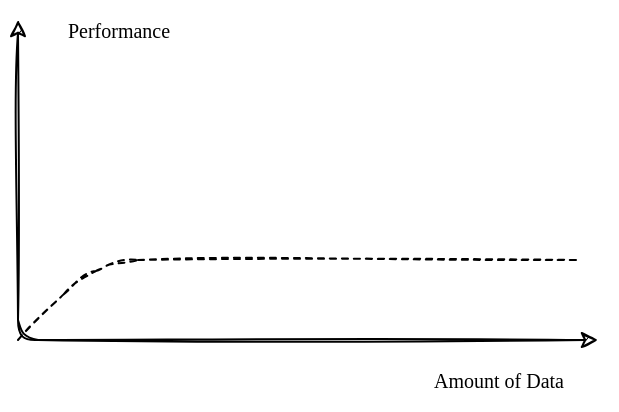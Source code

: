 <mxfile scale="3" border="0">
    <diagram id="GoRSr83DgN885mMEOp3Y" name="3.Scale drives deep learning progress">
        <mxGraphModel dx="536" dy="381" grid="1" gridSize="10" guides="1" tooltips="1" connect="1" arrows="1" fold="1" page="1" pageScale="1" pageWidth="700" pageHeight="1000" math="0" shadow="0">
            <root>
                <mxCell id="0"/>
                <mxCell id="1" parent="0"/>
                <mxCell id="_g5_nOP7CmMaXydkHljt-1" value="" style="endArrow=classic;startArrow=classic;html=1;sketch=1;fontFamily=Comic Sans MS;fontSize=10;" edge="1" parent="1">
                    <mxGeometry width="50" height="50" relative="1" as="geometry">
                        <mxPoint x="490" y="320" as="sourcePoint"/>
                        <mxPoint x="200" y="160" as="targetPoint"/>
                        <Array as="points">
                            <mxPoint x="200" y="320"/>
                        </Array>
                    </mxGeometry>
                </mxCell>
                <mxCell id="_g5_nOP7CmMaXydkHljt-2" value="" style="endArrow=none;html=1;dashed=1;sketch=1;fontFamily=Comic Sans MS;fontSize=10;" edge="1" parent="1">
                    <mxGeometry width="50" height="50" relative="1" as="geometry">
                        <mxPoint x="200" y="320" as="sourcePoint"/>
                        <mxPoint x="480" y="280" as="targetPoint"/>
                        <Array as="points">
                            <mxPoint x="230" y="290"/>
                            <mxPoint x="250" y="280"/>
                        </Array>
                    </mxGeometry>
                </mxCell>
                <mxCell id="_g5_nOP7CmMaXydkHljt-3" value="Amount of Data" style="text;html=1;align=center;verticalAlign=middle;resizable=0;points=[];autosize=1;strokeColor=none;fillColor=none;fontSize=10;fontFamily=Comic Sans MS;" vertex="1" parent="1">
                    <mxGeometry x="390" y="325" width="100" height="30" as="geometry"/>
                </mxCell>
                <mxCell id="_g5_nOP7CmMaXydkHljt-4" value="Performance" style="text;html=1;align=center;verticalAlign=middle;resizable=0;points=[];autosize=1;strokeColor=none;fillColor=none;fontSize=10;fontFamily=Comic Sans MS;" vertex="1" parent="1">
                    <mxGeometry x="210" y="150" width="80" height="30" as="geometry"/>
                </mxCell>
            </root>
        </mxGraphModel>
    </diagram>
    <diagram id="cM2-RDbuX4fXbJVQTADO" name="1.1_housing-price-prdiction">
        <mxGraphModel dx="884" dy="1628" grid="1" gridSize="10" guides="1" tooltips="1" connect="1" arrows="1" fold="1" page="1" pageScale="1" pageWidth="700" pageHeight="1000" math="0" shadow="0">
            <root>
                <mxCell id="0"/>
                <mxCell id="1" parent="0"/>
                <mxCell id="14" value="size ---&amp;gt; ⭕️ ---&amp;gt; price" style="text;html=1;align=center;verticalAlign=middle;resizable=0;points=[];autosize=1;strokeColor=#666666;fillColor=#f5f5f5;fontFamily=Comic Sans MS;fontColor=#333333;glass=0;rounded=1;shadow=1;" vertex="1" parent="1">
                    <mxGeometry x="235" y="150" width="140" height="30" as="geometry"/>
                </mxCell>
                <mxCell id="15" value="&quot;neuron&quot;" style="text;html=1;align=center;verticalAlign=middle;resizable=0;points=[];autosize=1;strokeColor=#b85450;fillColor=#f8cecc;fontFamily=Comic Sans MS;rounded=1;glass=0;shadow=1;" vertex="1" parent="1">
                    <mxGeometry x="270" y="100" width="70" height="30" as="geometry"/>
                </mxCell>
                <mxCell id="16" value="" style="endArrow=classic;html=1;sketch=1;fontFamily=Comic Sans MS;" edge="1" parent="1" source="15" target="14">
                    <mxGeometry width="50" height="50" relative="1" as="geometry">
                        <mxPoint x="215" y="230" as="sourcePoint"/>
                        <mxPoint x="265" y="180" as="targetPoint"/>
                    </mxGeometry>
                </mxCell>
                <mxCell id="24" value="✖️ N 🟰&amp;nbsp;" style="text;html=1;align=center;verticalAlign=middle;resizable=0;points=[];autosize=1;strokeColor=none;fillColor=none;fontFamily=Comic Sans MS;" vertex="1" parent="1">
                    <mxGeometry x="375" y="100" width="70" height="30" as="geometry"/>
                </mxCell>
                <mxCell id="26" value="&quot;neural Network&quot;" style="text;html=1;align=center;verticalAlign=middle;resizable=0;points=[];autosize=1;strokeColor=#b85450;fillColor=#f8cecc;fontFamily=Comic Sans MS;rounded=1;glass=0;shadow=1;" vertex="1" parent="1">
                    <mxGeometry x="445" y="100" width="120" height="30" as="geometry"/>
                </mxCell>
                <mxCell id="51" value="" style="group" vertex="1" connectable="0" parent="1">
                    <mxGeometry x="390" y="150" width="380" height="130" as="geometry"/>
                </mxCell>
                <mxCell id="27" value="" style="rounded=1;whiteSpace=wrap;html=1;shadow=1;glass=0;sketch=0;fontFamily=Comic Sans MS;fillColor=#f5f5f5;fontColor=#333333;strokeColor=#666666;" vertex="1" parent="51">
                    <mxGeometry width="380.0" height="130" as="geometry"/>
                </mxCell>
                <mxCell id="50" value="" style="group" vertex="1" connectable="0" parent="51">
                    <mxGeometry y="10" width="362.727" height="110" as="geometry"/>
                </mxCell>
                <mxCell id="28" value="&lt;font style=&quot;font-size: 10px;&quot;&gt;size&lt;br&gt;&lt;br&gt;#bedrooms&lt;br&gt;&lt;br&gt;zip code&lt;br&gt;&lt;br&gt;wealth&lt;/font&gt;" style="text;html=1;align=center;verticalAlign=middle;resizable=0;points=[];autosize=1;strokeColor=#b46504;fillColor=#fad7ac;fontFamily=Comic Sans MS;shadow=1;rounded=1;" vertex="1" parent="50">
                    <mxGeometry x="29.524" width="80" height="110" as="geometry"/>
                </mxCell>
                <mxCell id="29" value="" style="ellipse;whiteSpace=wrap;html=1;aspect=fixed;rounded=1;shadow=1;glass=0;sketch=0;fontFamily=Comic Sans MS;fillColor=#fad9d5;strokeColor=#ae4132;" vertex="1" parent="50">
                    <mxGeometry x="143.404" y="45" width="13.319" height="13.319" as="geometry"/>
                </mxCell>
                <mxCell id="30" value="" style="ellipse;whiteSpace=wrap;html=1;aspect=fixed;rounded=1;shadow=1;glass=0;sketch=0;fontFamily=Comic Sans MS;fillColor=#fad9d5;strokeColor=#ae4132;" vertex="1" parent="50">
                    <mxGeometry x="143.404" y="20" width="13.319" height="13.319" as="geometry"/>
                </mxCell>
                <mxCell id="32" value="" style="ellipse;whiteSpace=wrap;html=1;aspect=fixed;rounded=1;shadow=1;glass=0;sketch=0;fontFamily=Comic Sans MS;fillColor=#fad9d5;strokeColor=#ae4132;" vertex="1" parent="50">
                    <mxGeometry x="143.404" y="70" width="13.319" height="13.319" as="geometry"/>
                </mxCell>
                <mxCell id="33" value="" style="endArrow=classic;html=1;sketch=1;fontFamily=Comic Sans MS;exitX=0.99;exitY=0.08;exitDx=0;exitDy=0;exitPerimeter=0;entryX=0;entryY=0.5;entryDx=0;entryDy=0;" edge="1" parent="50" source="28" target="30">
                    <mxGeometry width="50" height="50" relative="1" as="geometry">
                        <mxPoint x="126.533" y="-10" as="sourcePoint"/>
                        <mxPoint x="143.404" y="-30" as="targetPoint"/>
                    </mxGeometry>
                </mxCell>
                <mxCell id="34" value="" style="endArrow=classic;html=1;sketch=1;fontFamily=Comic Sans MS;exitX=0.998;exitY=0.382;exitDx=0;exitDy=0;exitPerimeter=0;" edge="1" parent="50" source="28">
                    <mxGeometry width="50" height="50" relative="1" as="geometry">
                        <mxPoint x="108.903" y="18.8" as="sourcePoint"/>
                        <mxPoint x="143.404" y="30" as="targetPoint"/>
                    </mxGeometry>
                </mxCell>
                <mxCell id="35" value="" style="endArrow=classic;html=1;sketch=1;fontFamily=Comic Sans MS;exitX=1.002;exitY=0.636;exitDx=0;exitDy=0;exitPerimeter=0;entryX=0;entryY=0.5;entryDx=0;entryDy=0;" edge="1" parent="50" source="28" target="29">
                    <mxGeometry width="50" height="50" relative="1" as="geometry">
                        <mxPoint x="109.51" y="52.02" as="sourcePoint"/>
                        <mxPoint x="151.839" y="40" as="targetPoint"/>
                    </mxGeometry>
                </mxCell>
                <mxCell id="36" value="" style="endArrow=classic;html=1;sketch=1;fontFamily=Comic Sans MS;exitX=0.99;exitY=0.636;exitDx=0;exitDy=0;exitPerimeter=0;entryX=0;entryY=0.5;entryDx=0;entryDy=0;" edge="1" parent="50" source="28" target="32">
                    <mxGeometry width="50" height="50" relative="1" as="geometry">
                        <mxPoint x="109.814" y="79.96" as="sourcePoint"/>
                        <mxPoint x="151.839" y="65" as="targetPoint"/>
                    </mxGeometry>
                </mxCell>
                <mxCell id="37" value="" style="endArrow=classic;html=1;sketch=1;fontFamily=Comic Sans MS;exitX=0.994;exitY=0.915;exitDx=0;exitDy=0;exitPerimeter=0;" edge="1" parent="50" source="28">
                    <mxGeometry width="50" height="50" relative="1" as="geometry">
                        <mxPoint x="108.903" y="79.96" as="sourcePoint"/>
                        <mxPoint x="143.404" y="80" as="targetPoint"/>
                    </mxGeometry>
                </mxCell>
                <mxCell id="38" value="" style="ellipse;whiteSpace=wrap;html=1;aspect=fixed;rounded=1;shadow=1;glass=0;sketch=0;fontFamily=Comic Sans MS;fillColor=#fad9d5;strokeColor=#ae4132;" vertex="1" parent="50">
                    <mxGeometry x="236.195" y="45" width="13.319" height="13.319" as="geometry"/>
                </mxCell>
                <mxCell id="39" value="" style="endArrow=classic;html=1;sketch=1;fontFamily=Comic Sans MS;exitX=1;exitY=0.5;exitDx=0;exitDy=0;entryX=0;entryY=0.5;entryDx=0;entryDy=0;" edge="1" parent="50" source="30" target="38">
                    <mxGeometry width="50" height="50" relative="1" as="geometry">
                        <mxPoint x="108.903" y="18.8" as="sourcePoint"/>
                        <mxPoint x="151.839" y="40" as="targetPoint"/>
                    </mxGeometry>
                </mxCell>
                <mxCell id="40" value="&lt;font style=&quot;font-size: 10px;&quot;&gt;family size&lt;/font&gt;" style="text;html=1;align=center;verticalAlign=middle;resizable=0;points=[];autosize=1;strokeColor=none;fillColor=none;fontFamily=Comic Sans MS;" vertex="1" parent="50">
                    <mxGeometry x="172.928" y="10" width="70" height="30" as="geometry"/>
                </mxCell>
                <mxCell id="41" value="" style="endArrow=classic;html=1;sketch=1;fontFamily=Comic Sans MS;exitX=1;exitY=0.5;exitDx=0;exitDy=0;" edge="1" parent="50" source="29">
                    <mxGeometry width="50" height="50" relative="1" as="geometry">
                        <mxPoint x="168.71" y="40" as="sourcePoint"/>
                        <mxPoint x="236.195" y="55" as="targetPoint"/>
                    </mxGeometry>
                </mxCell>
                <mxCell id="42" value="walkability" style="text;html=1;align=center;verticalAlign=middle;resizable=0;points=[];autosize=1;strokeColor=none;fillColor=none;fontSize=10;fontFamily=Comic Sans MS;" vertex="1" parent="50">
                    <mxGeometry x="151.839" y="30" width="70" height="30" as="geometry"/>
                </mxCell>
                <mxCell id="43" value="" style="endArrow=classic;html=1;sketch=1;fontFamily=Comic Sans MS;exitX=1;exitY=0.5;exitDx=0;exitDy=0;entryX=0;entryY=0.5;entryDx=0;entryDy=0;" edge="1" parent="50" source="32" target="38">
                    <mxGeometry width="50" height="50" relative="1" as="geometry">
                        <mxPoint x="104.769" y="18.8" as="sourcePoint"/>
                        <mxPoint x="151.839" y="40" as="targetPoint"/>
                    </mxGeometry>
                </mxCell>
                <mxCell id="44" value="school quality" style="text;html=1;align=center;verticalAlign=middle;resizable=0;points=[];autosize=1;strokeColor=none;fillColor=none;fontSize=10;fontFamily=Comic Sans MS;rounded=1;shadow=1;glass=0;sketch=0;" vertex="1" parent="50">
                    <mxGeometry x="164.493" y="65" width="90" height="30" as="geometry"/>
                </mxCell>
                <mxCell id="46" value="" style="endArrow=classic;html=1;sketch=1;fontFamily=Comic Sans MS;exitX=1;exitY=0.5;exitDx=0;exitDy=0;" edge="1" parent="50" source="38">
                    <mxGeometry width="50" height="50" relative="1" as="geometry">
                        <mxPoint x="104.769" y="18.8" as="sourcePoint"/>
                        <mxPoint x="286.808" y="55" as="targetPoint"/>
                    </mxGeometry>
                </mxCell>
                <mxCell id="47" value="price" style="text;html=1;align=center;verticalAlign=middle;resizable=0;points=[];autosize=1;strokeColor=#b46504;fillColor=#fad7ac;fontSize=10;fontFamily=Comic Sans MS;rounded=1;shadow=1;" vertex="1" parent="50">
                    <mxGeometry x="286.808" y="40" width="50" height="30" as="geometry"/>
                </mxCell>
                <mxCell id="48" value="x" style="text;html=1;align=center;verticalAlign=middle;resizable=0;points=[];autosize=1;strokeColor=none;fillColor=none;fontSize=10;fontFamily=Comic Sans MS;rounded=1;shadow=1;glass=0;sketch=0;" vertex="1" parent="50">
                    <mxGeometry y="35" width="30" height="30" as="geometry"/>
                </mxCell>
                <mxCell id="49" value="y" style="text;html=1;align=center;verticalAlign=middle;resizable=0;points=[];autosize=1;strokeColor=none;fillColor=none;fontSize=10;fontFamily=Comic Sans MS;rounded=1;shadow=1;glass=0;sketch=0;" vertex="1" parent="50">
                    <mxGeometry x="337.421" y="40" width="30" height="30" as="geometry"/>
                </mxCell>
                <mxCell id="59" value="" style="ellipse;whiteSpace=wrap;html=1;rounded=1;shadow=1;glass=0;sketch=1;fontFamily=Comic Sans MS;fontSize=10;fillColor=#b0e3e6;strokeColor=#0e8088;curveFitting=1;jiggle=2;opacity=50;" vertex="1" parent="50">
                    <mxGeometry x="132.558" y="10" width="35.349" height="90" as="geometry"/>
                </mxCell>
                <mxCell id="62" value="" style="endArrow=classic;html=1;sketch=1;fontFamily=Comic Sans MS;fontSize=10;fillColor=#b0e3e6;strokeColor=#0e8088;dashed=1;entryX=-0.016;entryY=0.422;entryDx=0;entryDy=0;entryPerimeter=0;" edge="1" parent="51" target="60">
                    <mxGeometry width="50" height="50" relative="1" as="geometry">
                        <mxPoint x="150.233" y="110" as="sourcePoint"/>
                        <mxPoint x="141.395" y="170" as="targetPoint"/>
                        <Array as="points">
                            <mxPoint x="79.535" y="160"/>
                        </Array>
                    </mxGeometry>
                </mxCell>
                <mxCell id="63" value="" style="endArrow=classic;html=1;sketch=1;fontFamily=Comic Sans MS;fontSize=10;exitX=0.5;exitY=1;exitDx=0;exitDy=0;fillColor=#fad9d5;strokeColor=#ae4132;dashed=1;" edge="1" parent="51">
                    <mxGeometry width="50" height="50" relative="1" as="geometry">
                        <mxPoint x="62.262" y="120.004" as="sourcePoint"/>
                        <mxPoint x="61.86" y="210" as="targetPoint"/>
                    </mxGeometry>
                </mxCell>
                <mxCell id="56" value="" style="endArrow=classic;html=1;sketch=1;fontFamily=Comic Sans MS;fontSize=10;exitX=0.5;exitY=1;exitDx=0;exitDy=0;fillColor=#fad9d5;strokeColor=#ae4132;dashed=1;" edge="1" parent="1" source="32">
                    <mxGeometry width="50" height="50" relative="1" as="geometry">
                        <mxPoint x="550" y="330" as="sourcePoint"/>
                        <mxPoint x="560" y="310" as="targetPoint"/>
                    </mxGeometry>
                </mxCell>
                <mxCell id="57" value="hidden units 隐藏神经元" style="text;html=1;align=center;verticalAlign=middle;resizable=0;points=[];autosize=1;strokeColor=#ae4132;fillColor=#fad9d5;fontSize=10;fontFamily=Comic Sans MS;rounded=1;shadow=1;" vertex="1" parent="1">
                    <mxGeometry x="500" y="310" width="130" height="30" as="geometry"/>
                </mxCell>
                <mxCell id="60" value="全连接层&lt;br&gt;&lt;div style=&quot;text-align: left;&quot;&gt;&lt;span style=&quot;background-color: initial;&quot;&gt;(每个神经元都将所有的特征作为输入，图中没有画全）&lt;/span&gt;&lt;/div&gt;" style="rounded=1;whiteSpace=wrap;html=1;shadow=1;glass=0;sketch=1;fontFamily=Comic Sans MS;fontSize=10;opacity=50;fillColor=#b0e3e6;strokeColor=#0e8088;" vertex="1" parent="1">
                    <mxGeometry x="500" y="350" width="130" height="50" as="geometry"/>
                </mxCell>
                <mxCell id="65" value="输入层" style="text;html=1;align=center;verticalAlign=middle;resizable=0;points=[];autosize=1;strokeColor=#b85450;fillColor=#f8cecc;fontFamily=Comic Sans MS;rounded=1;glass=0;shadow=1;" vertex="1" parent="1">
                    <mxGeometry x="430" y="360" width="60" height="30" as="geometry"/>
                </mxCell>
                <mxCell id="67" value="" style="group" vertex="1" connectable="0" parent="1">
                    <mxGeometry x="420" y="-90" width="175" height="170" as="geometry"/>
                </mxCell>
                <mxCell id="19" value="" style="group" vertex="1" connectable="0" parent="67">
                    <mxGeometry x="25" width="150" height="170" as="geometry"/>
                </mxCell>
                <mxCell id="66" value="" style="rounded=1;whiteSpace=wrap;html=1;shadow=1;glass=0;sketch=1;fontFamily=Comic Sans MS;fontSize=10;opacity=50;" vertex="1" parent="19">
                    <mxGeometry x="-45" y="-15" width="195" height="185" as="geometry"/>
                </mxCell>
                <mxCell id="20" value="" style="endArrow=none;html=1;sketch=1;fontFamily=Comic Sans MS;fillColor=#dae8fc;strokeColor=#6c8ebf;" edge="1" parent="19">
                    <mxGeometry width="50" height="50" relative="1" as="geometry">
                        <mxPoint x="41.667" y="70" as="sourcePoint"/>
                        <mxPoint x="100" as="targetPoint"/>
                    </mxGeometry>
                </mxCell>
                <mxCell id="21" value="" style="endArrow=none;html=1;sketch=1;fontFamily=Comic Sans MS;fillColor=#dae8fc;strokeColor=#6c8ebf;" edge="1" parent="19">
                    <mxGeometry width="50" height="50" relative="1" as="geometry">
                        <mxPoint y="70" as="sourcePoint"/>
                        <mxPoint x="41.667" y="70" as="targetPoint"/>
                    </mxGeometry>
                </mxCell>
                <mxCell id="23" value="max(0,y)" style="text;html=1;align=center;verticalAlign=middle;resizable=0;points=[];autosize=1;strokeColor=#b85450;fillColor=#f8cecc;fontFamily=Comic Sans MS;rounded=1;shadow=1;" vertex="1" parent="19">
                    <mxGeometry x="-28.571" width="70" height="30" as="geometry"/>
                </mxCell>
                <mxCell id="22" value="Relu function&lt;br&gt;( Rectified Linear Unit)&lt;br&gt;线性整流函数" style="text;html=1;align=center;verticalAlign=middle;resizable=0;points=[];autosize=1;strokeColor=#666666;fillColor=#f5f5f5;fontFamily=Comic Sans MS;rounded=1;shadow=1;glass=0;sketch=0;fontColor=#333333;" vertex="1" parent="67">
                    <mxGeometry y="85" width="150" height="60" as="geometry"/>
                </mxCell>
                <mxCell id="68" value="" style="group" vertex="1" connectable="0" parent="1">
                    <mxGeometry x="200" y="-40" width="170" height="140" as="geometry"/>
                </mxCell>
                <mxCell id="3" value="" style="endArrow=classic;startArrow=classic;html=1;sketch=1;curveFitting=1;jiggle=2;" edge="1" parent="68">
                    <mxGeometry width="50" height="50" relative="1" as="geometry">
                        <mxPoint x="136.829" y="110.303" as="sourcePoint"/>
                        <mxPoint x="37.317" y="8.485" as="targetPoint"/>
                        <Array as="points">
                            <mxPoint x="37.317" y="110.303"/>
                        </Array>
                    </mxGeometry>
                </mxCell>
                <mxCell id="4" value="&lt;font face=&quot;Comic Sans MS&quot;&gt;price&lt;/font&gt;" style="text;html=1;align=center;verticalAlign=middle;resizable=0;points=[];autosize=1;strokeColor=none;fillColor=none;" vertex="1" parent="68">
                    <mxGeometry width="50" height="30" as="geometry"/>
                </mxCell>
                <mxCell id="5" value="size of house&lt;br&gt;" style="text;html=1;align=center;verticalAlign=middle;resizable=0;points=[];autosize=1;strokeColor=none;fillColor=none;fontFamily=Comic Sans MS;" vertex="1" parent="68">
                    <mxGeometry x="87.073" y="114.545" width="100" height="30" as="geometry"/>
                </mxCell>
                <mxCell id="6" value="❌" style="text;html=1;align=center;verticalAlign=middle;resizable=0;points=[];autosize=1;strokeColor=none;fillColor=none;fontFamily=Comic Sans MS;" vertex="1" parent="68">
                    <mxGeometry x="70.488" y="59.394" width="40" height="30" as="geometry"/>
                </mxCell>
                <mxCell id="7" value="❌" style="text;html=1;align=center;verticalAlign=middle;resizable=0;points=[];autosize=1;strokeColor=none;fillColor=none;fontFamily=Comic Sans MS;" vertex="1" parent="68">
                    <mxGeometry x="103.659" y="42.424" width="40" height="30" as="geometry"/>
                </mxCell>
                <mxCell id="8" value="❌" style="text;html=1;align=center;verticalAlign=middle;resizable=0;points=[];autosize=1;strokeColor=none;fillColor=none;fontFamily=Comic Sans MS;" vertex="1" parent="68">
                    <mxGeometry x="87.073" y="76.364" width="40" height="30" as="geometry"/>
                </mxCell>
                <mxCell id="9" value="❌" style="text;html=1;align=center;verticalAlign=middle;resizable=0;points=[];autosize=1;strokeColor=none;fillColor=none;fontFamily=Comic Sans MS;" vertex="1" parent="68">
                    <mxGeometry x="87.073" y="42.424" width="40" height="30" as="geometry"/>
                </mxCell>
                <mxCell id="10" value="❌" style="text;html=1;align=center;verticalAlign=middle;resizable=0;points=[];autosize=1;strokeColor=none;fillColor=none;fontFamily=Comic Sans MS;" vertex="1" parent="68">
                    <mxGeometry x="111.951" y="16.97" width="40" height="30" as="geometry"/>
                </mxCell>
                <mxCell id="11" value="❌" style="text;html=1;align=center;verticalAlign=middle;resizable=0;points=[];autosize=1;strokeColor=none;fillColor=none;fontFamily=Comic Sans MS;" vertex="1" parent="68">
                    <mxGeometry x="70.488" y="76.364" width="40" height="30" as="geometry"/>
                </mxCell>
                <mxCell id="18" value="" style="group" vertex="1" connectable="0" parent="68">
                    <mxGeometry x="37.317" y="12.727" width="99.512" height="97.576" as="geometry"/>
                </mxCell>
                <mxCell id="12" value="" style="endArrow=none;html=1;sketch=1;fontFamily=Comic Sans MS;fillColor=#dae8fc;strokeColor=#6c8ebf;" edge="1" parent="18">
                    <mxGeometry width="50" height="50" relative="1" as="geometry">
                        <mxPoint x="41.463" y="97.576" as="sourcePoint"/>
                        <mxPoint x="99.512" as="targetPoint"/>
                    </mxGeometry>
                </mxCell>
                <mxCell id="13" value="" style="endArrow=none;html=1;sketch=1;fontFamily=Comic Sans MS;fillColor=#dae8fc;strokeColor=#6c8ebf;" edge="1" parent="18">
                    <mxGeometry width="50" height="50" relative="1" as="geometry">
                        <mxPoint y="97.576" as="sourcePoint"/>
                        <mxPoint x="41.463" y="97.576" as="targetPoint"/>
                    </mxGeometry>
                </mxCell>
                <mxCell id="69" value="神经网络：拟合出一个函数&lt;br&gt;来建立x和y之间的映射关系" style="text;html=1;align=center;verticalAlign=middle;resizable=0;points=[];autosize=1;strokeColor=#ae4132;fillColor=#fad9d5;fontSize=10;fontFamily=Comic Sans MS;rounded=0;glass=0;shadow=1;" vertex="1" parent="1">
                    <mxGeometry x="595" y="95" width="140" height="40" as="geometry"/>
                </mxCell>
            </root>
        </mxGraphModel>
    </diagram>
</mxfile>